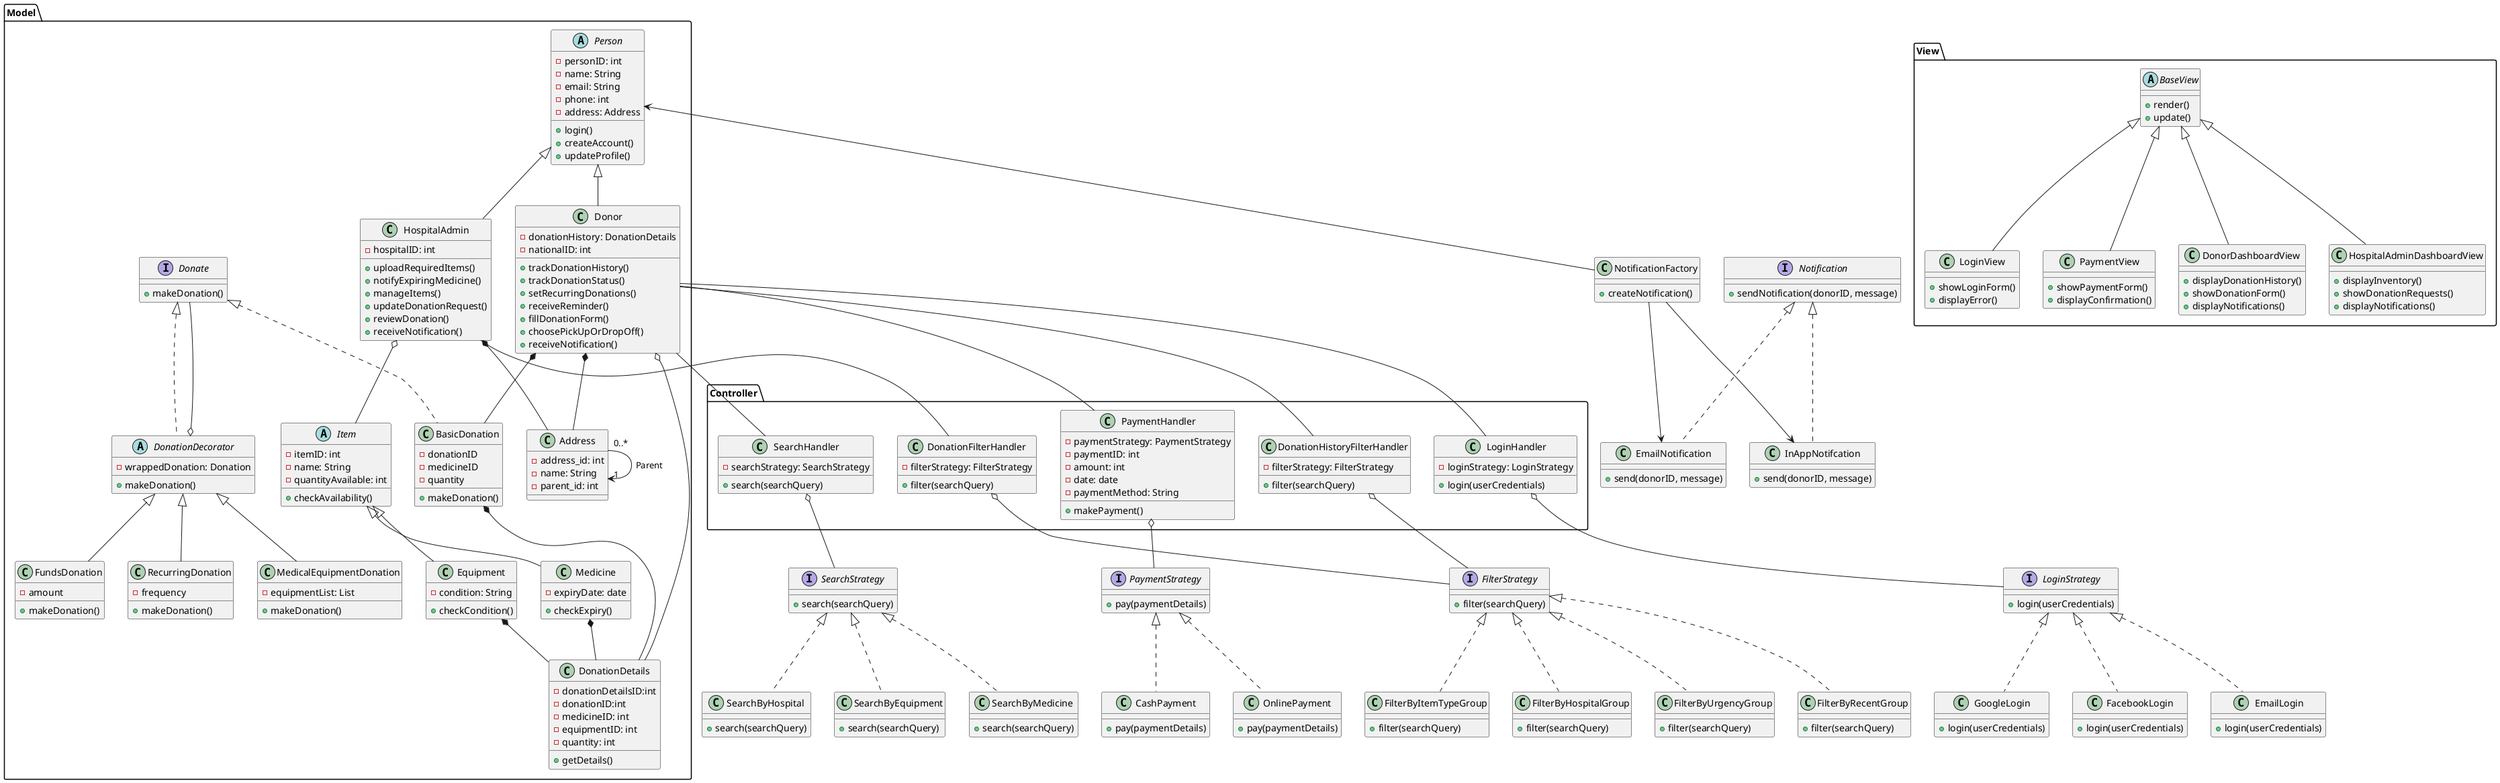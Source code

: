 @startuml
'https://plantuml.com/class-diagram

package "Model" {
    abstract class  Person{
        -personID: int
        -name: String
        -email: String
        -phone: int
        -address: Address
        +login()
        +createAccount()
        +updateProfile()
    }

    class Donor extends Person{
        -donationHistory: DonationDetails
        -nationalID: int
        +trackDonationHistory()
        +trackDonationStatus()
        +setRecurringDonations()
        +receiveReminder()
        +fillDonationForm()
        +choosePickUpOrDropOff()
        +receiveNotification()
    }

    class HospitalAdmin extends Person{
        -hospitalID: int
        +uploadRequiredItems()
        +notifyExpiringMedicine()
        +manageItems()
        +updateDonationRequest()
        +reviewDonation()
        +receiveNotification()
    }

    class Address {
        -address_id: int
        -name: String
        -parent_id: int 
    }

    abstract class Item{
        -itemID: int
        -name: String
        -quantityAvailable: int
        +checkAvailability()
    }

    class Medicine extends Item{
        -expiryDate: date
        +checkExpiry()
    }

    class Equipment extends Item{
        -condition: String
        +checkCondition()
    }

    interface Donate{
        +makeDonation()
    }

    class DonationDetails{
        -donationDetailsID:int
        -donationID:int
        -medicineID: int
        -equipmentID: int
        -quantity: int
        +getDetails()
    }

    class BasicDonation implements Donate{
        -donationID
        -medicineID
        -quantity
        +makeDonation()
    }

    abstract class DonationDecorator implements Donate{
        -wrappedDonation: Donation
        +makeDonation()
    }

    class RecurringDonation extends DonationDecorator{
        -frequency
        +makeDonation()
    }


    class MedicalEquipmentDonation extends DonationDecorator{
        -equipmentList: List
        +makeDonation()
    }


    class FundsDonation extends DonationDecorator{
        -amount
        +makeDonation()
    }


}

package  "View"{

        abstract class BaseView {
            +render()
            +update()
        }

        class DonorDashboardView extends BaseView {
            +displayDonationHistory()
            +showDonationForm()
            +displayNotifications()
        }

        class HospitalAdminDashboardView extends BaseView {
            +displayInventory()
            +showDonationRequests()
            +displayNotifications()
        }

        class LoginView extends BaseView {
            +showLoginForm()
            +displayError()
        }

        class PaymentView extends BaseView {
            +showPaymentForm()
            +displayConfirmation()
        }
}


package "Controller"{

    class PaymentHandler{
        -paymentStrategy: PaymentStrategy
        -paymentID: int
        -amount: int
        -date: date
        -paymentMethod: String
        +makePayment()

    }

    class LoginHandler{
        -loginStrategy: LoginStrategy
        +login(userCredentials)
    }

    class SearchHandler{
        -searchStrategy: SearchStrategy
        +search(searchQuery)
    }

    class DonationFilterHandler{
        -filterStrategy: FilterStrategy
        +filter(searchQuery)
    }

    class DonationHistoryFilterHandler{
        -filterStrategy: FilterStrategy
        +filter(searchQuery)
    }

}



interface PaymentStrategy{
    +pay(paymentDetails)
}

class OnlinePayment implements PaymentStrategy{
    +pay(paymentDetails)
}

class CashPayment implements PaymentStrategy{
    +pay(paymentDetails)
}



interface Notification{
    +sendNotification(donorID, message)
}


class EmailNotification implements Notification{
    +send(donorID, message)
}

class InAppNotifcation implements Notification{
    +send(donorID, message)
}


class NotificationFactory{
    +createNotification()
}


interface LoginStrategy{
    +login(userCredentials)
}

class EmailLogin implements LoginStrategy{
    +login(userCredentials)
}

class GoogleLogin implements LoginStrategy{
    +login(userCredentials)
}

class FacebookLogin implements LoginStrategy{
    +login(userCredentials)
}


interface SearchStrategy{
    +search(searchQuery)
}

class SearchByMedicine implements SearchStrategy{
    +search(searchQuery)
}

class SearchByHospital implements SearchStrategy{
    +search(searchQuery)
}

class SearchByEquipment implements SearchStrategy{
    +search(searchQuery)
}

interface FilterStrategy{
    +filter(searchQuery)
}

class FilterByRecentGroup implements FilterStrategy{
    +filter(searchQuery)
}

class FilterByItemTypeGroup implements FilterStrategy{
    +filter(searchQuery)
}

class FilterByHospitalGroup implements FilterStrategy{
    +filter(searchQuery)
}

class FilterByUrgencyGroup implements FilterStrategy{
    +filter(searchQuery)
}



Donor *-- BasicDonation
Donor o-- DonationDetails
Medicine *-- DonationDetails
BasicDonation *-- DonationDetails
DonationDecorator o-- Donate
LoginHandler o-- LoginStrategy
Donor -- LoginHandler
SearchHandler o-- SearchStrategy
Donor -- SearchHandler
HospitalAdmin o-- Item
Equipment *-- DonationDetails
Donor *-- Address
PaymentHandler o-- PaymentStrategy
Donor -- PaymentHandler
Donor -- DonationHistoryFilterHandler
DonationHistoryFilterHandler o-- FilterStrategy
HospitalAdmin *-- Address
HospitalAdmin -- DonationFilterHandler
DonationFilterHandler o-- FilterStrategy
Person <-- NotificationFactory
NotificationFactory --> EmailNotification
NotificationFactory --> InAppNotifcation
Address "0..*" --> "1" Address : Parent

@enduml